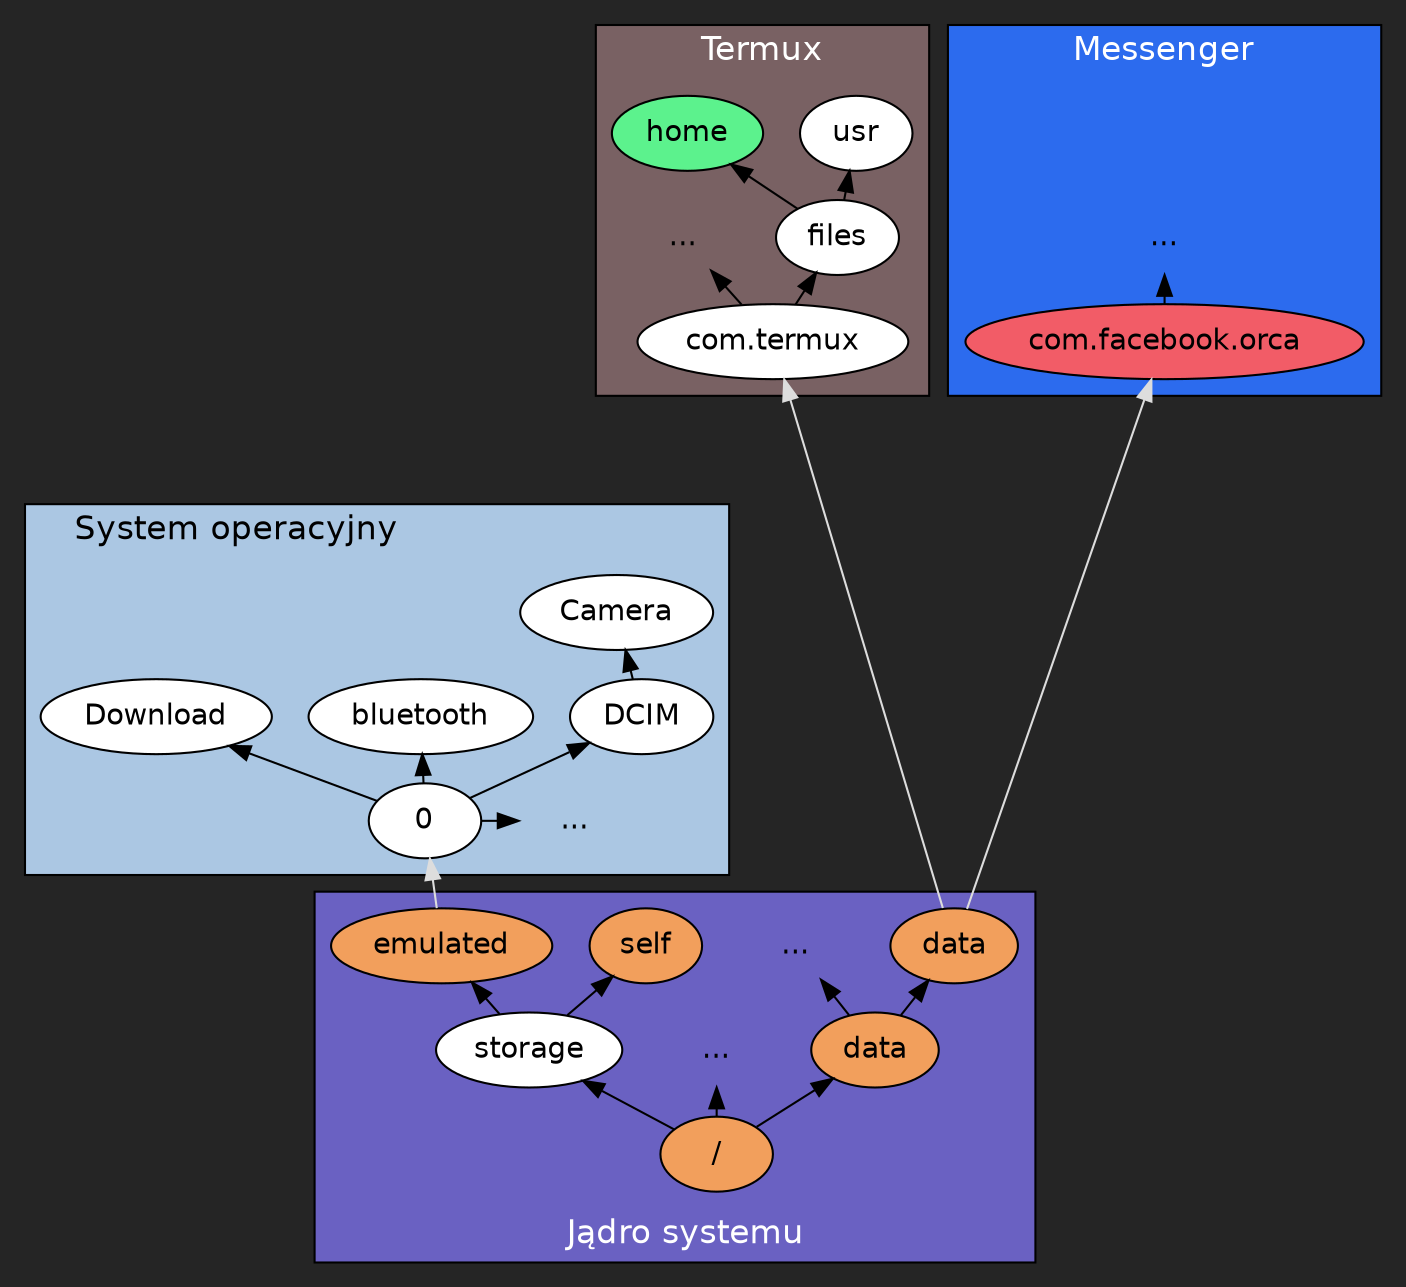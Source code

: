 //Źródło grafu z bloga ciemnastrona.com.pl (wpis "Apki to pułapki 2")

//Żeby stworzyć z tego pliku graf, musisz zainstalować program Graphviz.
//Następnie otwierasz konsolę / PowerShella w tym folderze co ten plik 
//i wpisujesz w niej polecenie (bez ukośników):

//dot android_pliki.gv -T svg -o android_pliki.svg

digraph AndroidPliki {

  //Domyślne ustawienia dla całego grafu
  rankdir=BT;
  splines=line;
  ranksep=0.2;
  fontname=Helvetica;
  fontsize=16;
  bgcolor="#252525";
  node[fontname=Helvetica]

  //Klaster dla jądra systemu
  subgraph cluster_kernel {
    label="  Jądro systemu";
    fontcolor="white";
    labeljust=c;
    style=filled;
    fillcolor="#6a61c2";

    "/" [style=filled,fillcolor="#f29f5c"]
    data [style=filled,fillcolor="#f29f5c"]
    data2 [label="data",style=filled,fillcolor="#f29f5c"]
    emulated [style=filled,fillcolor="#f29f5c"]
    self [style=filled,fillcolor="#f29f5c"]

    dots1 [label="...",color=transparent]
    dots2 [label="...",color=transparent]
    node[style=filled,fillcolor=white]
    
    "/" -> data;
    "/" -> storage;
    "/" -> dots1;
    storage -> emulated;
    storage -> self;
    data -> dots2;
    data -> data2
  }

  //Klaster dla systemu operacyjnego
  subgraph cluster_os {
    label="   System operacyjny";
    labeljust=l;
    labelloc=b;
    style=filled;
    fillcolor="#abc7e3";
    
    dots4[label="...",color=transparent]
    
    node[style=filled,fillcolor=white]
    {rank=same; 0 -> dots4};
    0 -> Download;
    0 -> bluetooth;
    0 -> DCIM;
    DCIM -> Camera;
  }

  //Klaster dla apki Termux
  subgraph cluster_termux {
    label="Termux";
    labelloc=b;
    fontcolor="white";
    style=filled;
    fillcolor="#796163";

    dots5[label="...",color=transparent]
    home [style=filled,fillcolor="#5cf28d"]

    node[style=filled,fillcolor=white]
    termux[label="com.termux"]

    termux -> files;
    termux -> dots5;
    files -> usr;
    files -> home
  }

  //Klaster dla apki Messenger
  subgraph cluster_messenger {
    label="Messenger"
    fontcolor="white";
    labelloc=b;
    style=filled;
    fillcolor="#2c6bee";
    dummy4 [style=invis];
    dots3[label="...",color=transparent]
    messenger [label="com.facebook.orca",style=filled,fillcolor="#f25c67"]

    messenger -> dots3;
    dots3 -> dummy4 [style=invis]
  } 

  //Połączenia między klastrami
  emulated -> 0 [color="#dddddd"]
  data2 -> messenger [color="#dddddd"]
  data2 -> termux [color="#dddddd"]

  //Niewidzialne wierzchołki, żeby ustawić aplikacje wyżej niż system
  dummy1[style=invis]
  dummy2[style=invis]
  dummy3[style=invis]
  app_dummy[style=invis]

  data2 -> dummy1 [style=invis]
  dummy1 -> dummy2 [style=invis]
  dummy2 -> dummy3 [style=invis]
  dummy3 -> app_dummy [style=invis]
  app_dummy -> termux [style=invis]
  app_dummy -> messenger [style=invis]

}
